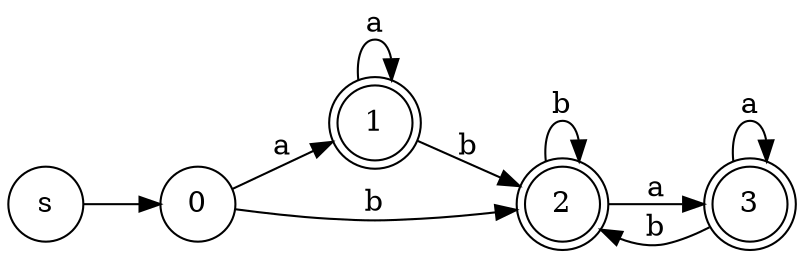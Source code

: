 digraph DFA {
	rankdir=LR;
	node [shape=circle];
	s -> 0
	0 -> <1> [label="a"];
	1 [shape=doublecircle];
	0 -> <2> [label="b"];
	2 [shape=doublecircle];
	1 -> <1> [label="a"];
	1 [shape=doublecircle];
	1 -> <2> [label="b"];
	2 [shape=doublecircle];
	2 -> <3> [label="a"];
	3 [shape=doublecircle];
	2 -> <2> [label="b"];
	2 [shape=doublecircle];
	3 -> <3> [label="a"];
	3 [shape=doublecircle];
	3 -> <2> [label="b"];
	2 [shape=doublecircle];
}
